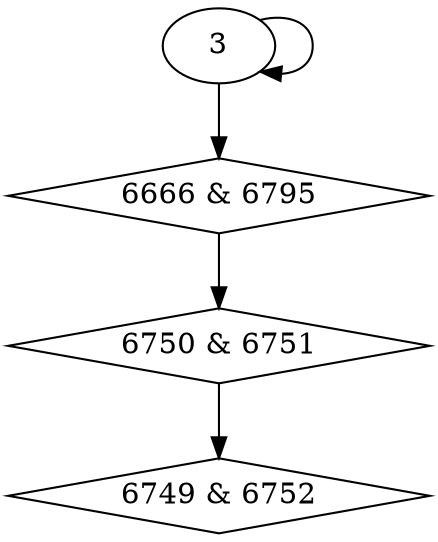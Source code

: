digraph {
0 [label = "6666 & 6795", shape = diamond];
1 [label = "6749 & 6752", shape = diamond];
2 [label = "6750 & 6751", shape = diamond];
3 -> 0;
2 -> 1;
0 -> 2;
3 -> 3;
}
